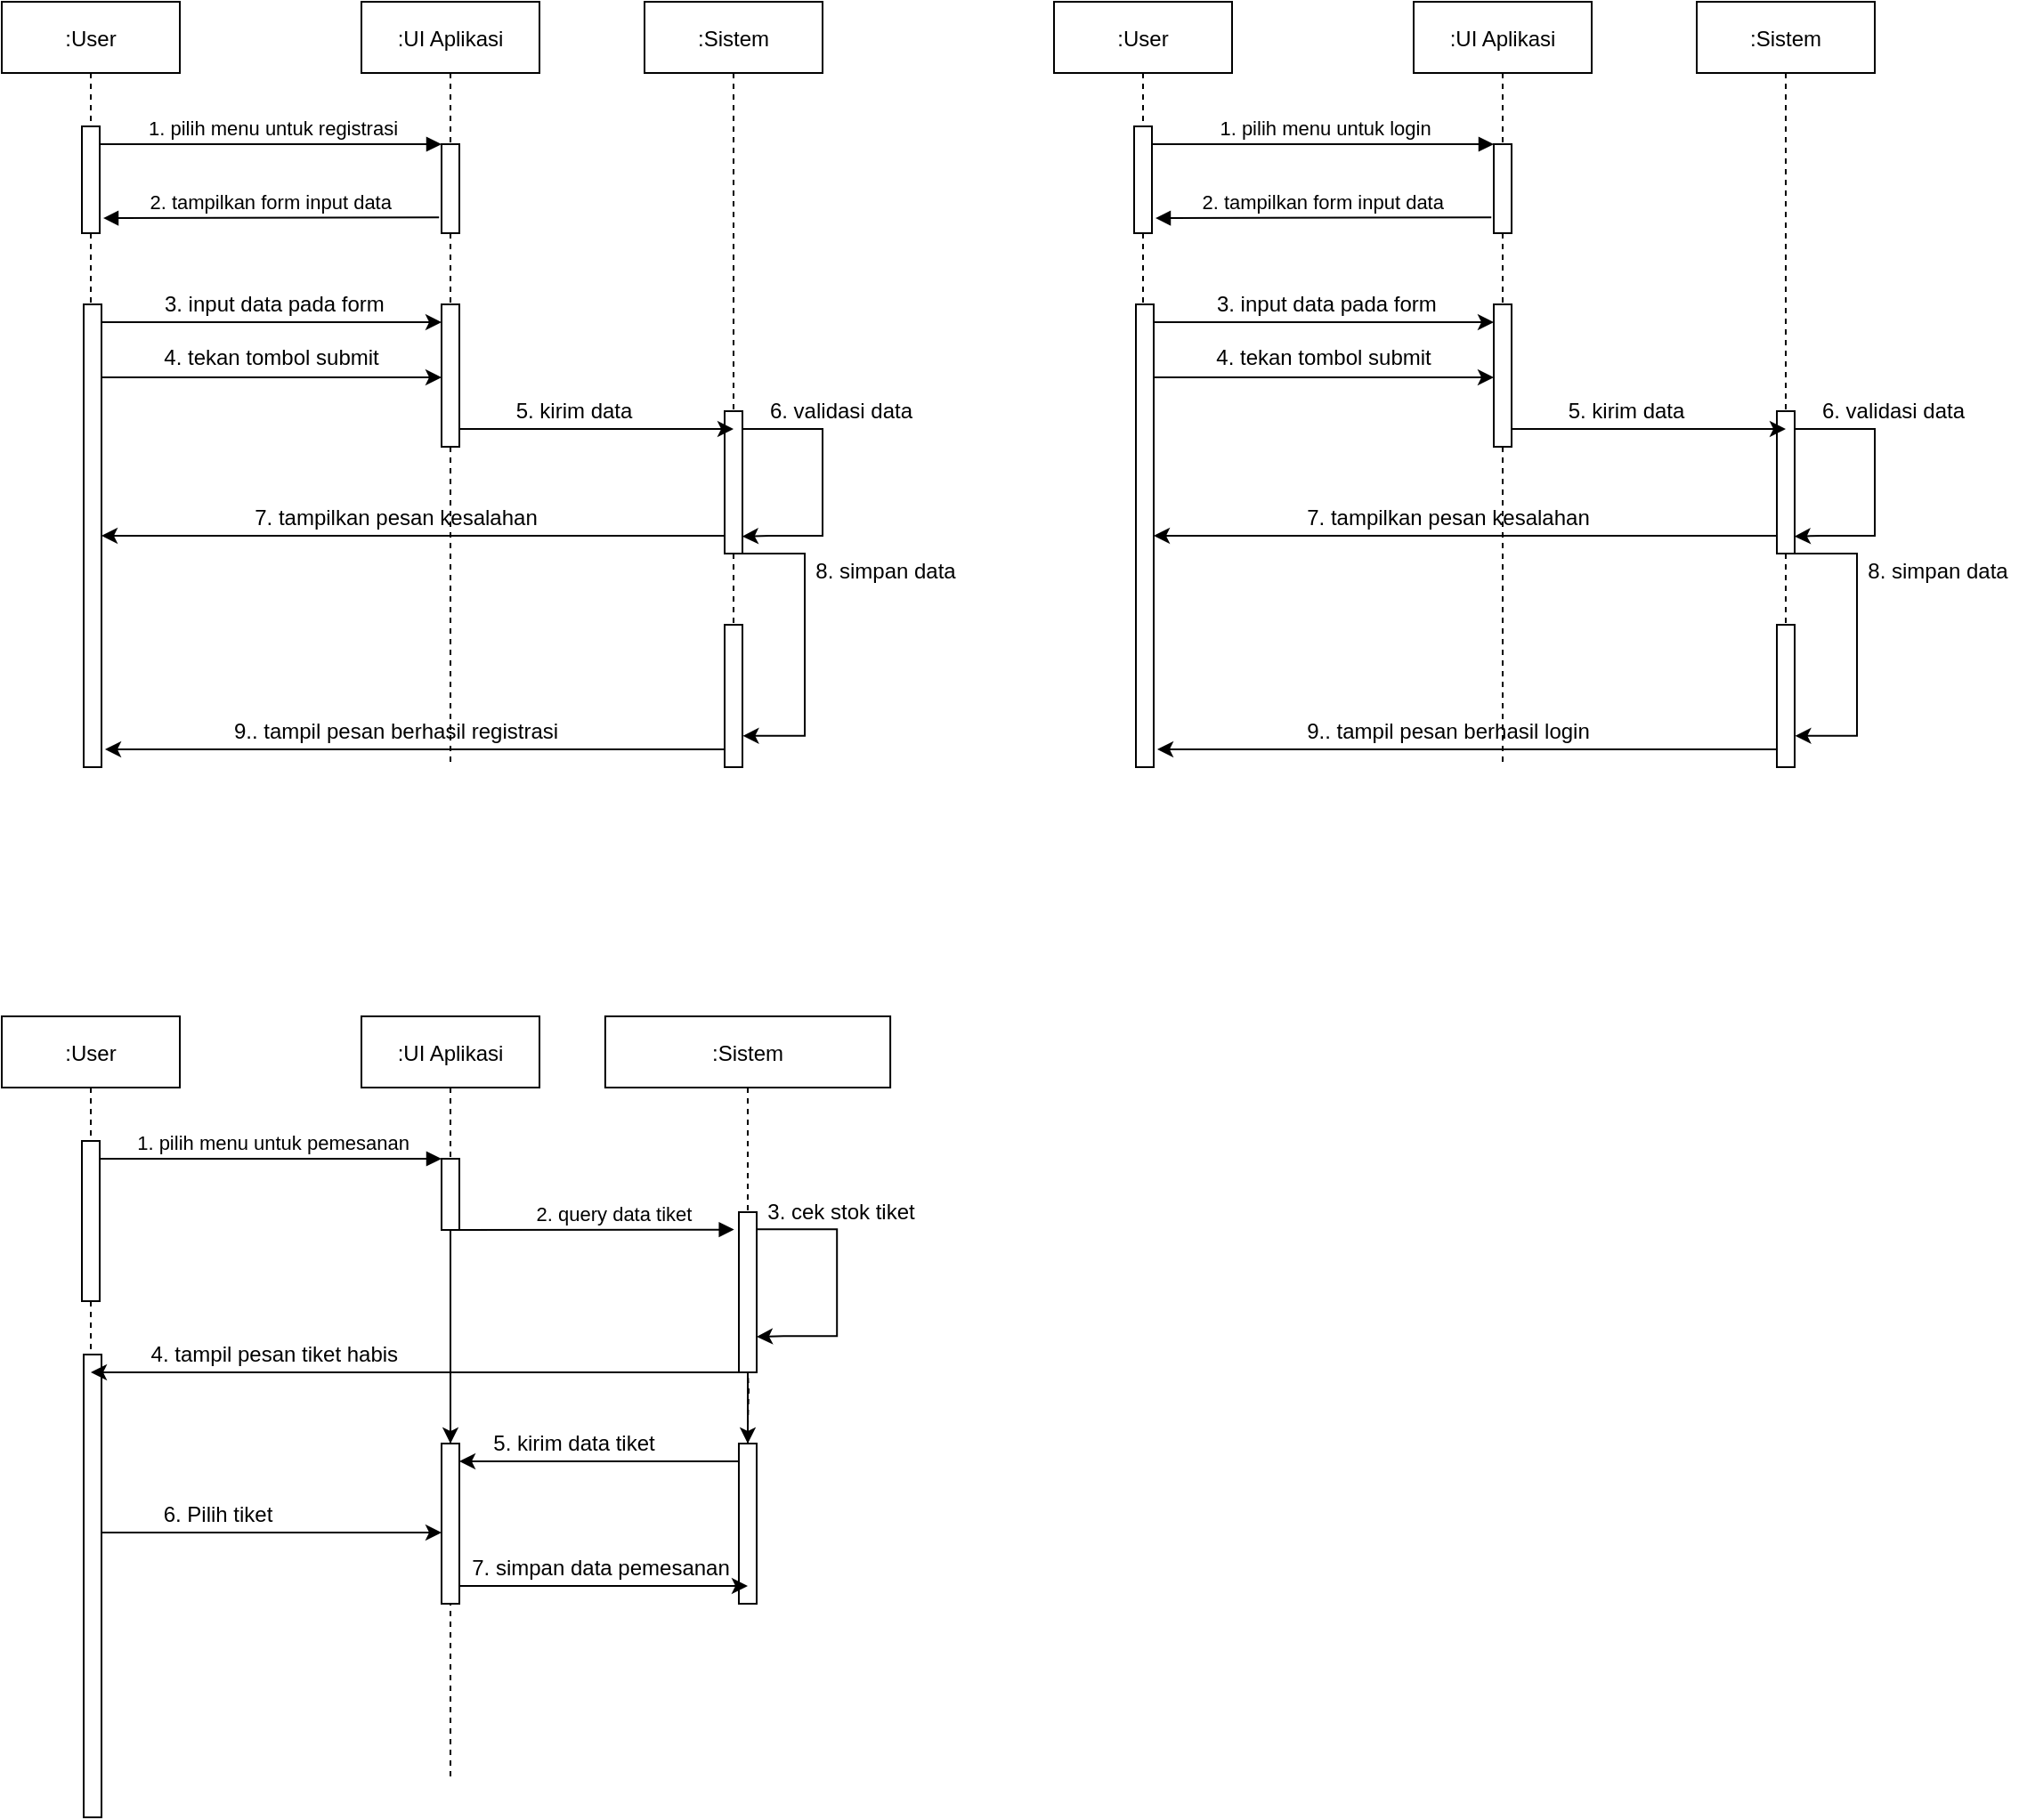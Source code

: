 <mxfile version="18.1.1" type="github">
  <diagram id="kgpKYQtTHZ0yAKxKKP6v" name="Page-1">
    <mxGraphModel dx="867" dy="498" grid="1" gridSize="10" guides="1" tooltips="1" connect="1" arrows="1" fold="1" page="1" pageScale="1" pageWidth="850" pageHeight="1100" math="0" shadow="0">
      <root>
        <mxCell id="0" />
        <mxCell id="1" parent="0" />
        <mxCell id="3nuBFxr9cyL0pnOWT2aG-1" value=":User" style="shape=umlLifeline;perimeter=lifelinePerimeter;container=1;collapsible=0;recursiveResize=0;rounded=0;shadow=0;strokeWidth=1;" parent="1" vertex="1">
          <mxGeometry x="119" y="80" width="100" height="210" as="geometry" />
        </mxCell>
        <mxCell id="3nuBFxr9cyL0pnOWT2aG-2" value="" style="points=[];perimeter=orthogonalPerimeter;rounded=0;shadow=0;strokeWidth=1;" parent="3nuBFxr9cyL0pnOWT2aG-1" vertex="1">
          <mxGeometry x="45" y="70" width="10" height="60" as="geometry" />
        </mxCell>
        <mxCell id="3nuBFxr9cyL0pnOWT2aG-5" value=":UI Aplikasi" style="shape=umlLifeline;perimeter=lifelinePerimeter;container=1;collapsible=0;recursiveResize=0;rounded=0;shadow=0;strokeWidth=1;" parent="1" vertex="1">
          <mxGeometry x="321" y="80" width="100" height="430" as="geometry" />
        </mxCell>
        <mxCell id="3nuBFxr9cyL0pnOWT2aG-6" value="" style="points=[];perimeter=orthogonalPerimeter;rounded=0;shadow=0;strokeWidth=1;" parent="3nuBFxr9cyL0pnOWT2aG-5" vertex="1">
          <mxGeometry x="45" y="80" width="10" height="50" as="geometry" />
        </mxCell>
        <mxCell id="LG617nG7bpmIxUYU5paF-6" value="" style="points=[];perimeter=orthogonalPerimeter;rounded=0;shadow=0;strokeWidth=1;" vertex="1" parent="3nuBFxr9cyL0pnOWT2aG-5">
          <mxGeometry x="45" y="170" width="10" height="80" as="geometry" />
        </mxCell>
        <mxCell id="LG617nG7bpmIxUYU5paF-7" value="" style="edgeStyle=orthogonalEdgeStyle;rounded=0;orthogonalLoop=1;jettySize=auto;html=1;dashed=1;endArrow=none;endFill=0;" edge="1" parent="3nuBFxr9cyL0pnOWT2aG-5" source="3nuBFxr9cyL0pnOWT2aG-6" target="LG617nG7bpmIxUYU5paF-6">
          <mxGeometry relative="1" as="geometry" />
        </mxCell>
        <mxCell id="3nuBFxr9cyL0pnOWT2aG-8" value=" 1. pilih menu untuk registrasi" style="verticalAlign=bottom;endArrow=block;entryX=0;entryY=0;shadow=0;strokeWidth=1;" parent="1" source="3nuBFxr9cyL0pnOWT2aG-2" target="3nuBFxr9cyL0pnOWT2aG-6" edge="1">
          <mxGeometry relative="1" as="geometry">
            <mxPoint x="275" y="160" as="sourcePoint" />
          </mxGeometry>
        </mxCell>
        <mxCell id="3nuBFxr9cyL0pnOWT2aG-9" value="2. tampilkan form input data" style="verticalAlign=bottom;endArrow=block;entryX=1.1;entryY=0.259;shadow=0;strokeWidth=1;entryDx=0;entryDy=0;entryPerimeter=0;exitX=-0.138;exitY=0.822;exitDx=0;exitDy=0;exitPerimeter=0;" parent="1" source="3nuBFxr9cyL0pnOWT2aG-6" edge="1">
          <mxGeometry relative="1" as="geometry">
            <mxPoint x="360" y="202" as="sourcePoint" />
            <mxPoint x="176.0" y="201.54" as="targetPoint" />
          </mxGeometry>
        </mxCell>
        <mxCell id="LG617nG7bpmIxUYU5paF-1" value=":Sistem" style="shape=umlLifeline;perimeter=lifelinePerimeter;container=1;collapsible=0;recursiveResize=0;rounded=0;shadow=0;strokeWidth=1;" vertex="1" parent="1">
          <mxGeometry x="480" y="80" width="100" height="310" as="geometry" />
        </mxCell>
        <mxCell id="LG617nG7bpmIxUYU5paF-2" value="" style="points=[];perimeter=orthogonalPerimeter;rounded=0;shadow=0;strokeWidth=1;" vertex="1" parent="LG617nG7bpmIxUYU5paF-1">
          <mxGeometry x="45" y="230" width="10" height="80" as="geometry" />
        </mxCell>
        <mxCell id="LG617nG7bpmIxUYU5paF-17" style="edgeStyle=orthogonalEdgeStyle;rounded=0;orthogonalLoop=1;jettySize=auto;html=1;entryX=0.989;entryY=0.88;entryDx=0;entryDy=0;entryPerimeter=0;" edge="1" parent="LG617nG7bpmIxUYU5paF-1" source="LG617nG7bpmIxUYU5paF-2" target="LG617nG7bpmIxUYU5paF-2">
          <mxGeometry relative="1" as="geometry">
            <Array as="points">
              <mxPoint x="100" y="240" />
              <mxPoint x="100" y="300" />
              <mxPoint x="70" y="300" />
            </Array>
          </mxGeometry>
        </mxCell>
        <mxCell id="LG617nG7bpmIxUYU5paF-8" style="edgeStyle=orthogonalEdgeStyle;rounded=0;orthogonalLoop=1;jettySize=auto;html=1;" edge="1" parent="1" source="LG617nG7bpmIxUYU5paF-4" target="LG617nG7bpmIxUYU5paF-6">
          <mxGeometry relative="1" as="geometry">
            <Array as="points">
              <mxPoint x="290" y="260" />
              <mxPoint x="290" y="260" />
            </Array>
          </mxGeometry>
        </mxCell>
        <mxCell id="LG617nG7bpmIxUYU5paF-12" style="edgeStyle=orthogonalEdgeStyle;rounded=0;orthogonalLoop=1;jettySize=auto;html=1;" edge="1" parent="1">
          <mxGeometry relative="1" as="geometry">
            <mxPoint x="175" y="291" as="sourcePoint" />
            <mxPoint x="366" y="291" as="targetPoint" />
            <Array as="points">
              <mxPoint x="220" y="291" />
              <mxPoint x="220" y="291" />
            </Array>
          </mxGeometry>
        </mxCell>
        <mxCell id="LG617nG7bpmIxUYU5paF-4" value="" style="points=[];perimeter=orthogonalPerimeter;rounded=0;shadow=0;strokeWidth=1;" vertex="1" parent="1">
          <mxGeometry x="165" y="250" width="10" height="260" as="geometry" />
        </mxCell>
        <mxCell id="LG617nG7bpmIxUYU5paF-11" value="&amp;nbsp;3. input data pada form" style="text;html=1;align=center;verticalAlign=middle;resizable=0;points=[];autosize=1;strokeColor=none;fillColor=none;" vertex="1" parent="1">
          <mxGeometry x="200" y="240" width="140" height="20" as="geometry" />
        </mxCell>
        <mxCell id="LG617nG7bpmIxUYU5paF-13" value="4. tekan tombol submit" style="text;html=1;align=center;verticalAlign=middle;resizable=0;points=[];autosize=1;strokeColor=none;fillColor=none;" vertex="1" parent="1">
          <mxGeometry x="200" y="270" width="140" height="20" as="geometry" />
        </mxCell>
        <mxCell id="LG617nG7bpmIxUYU5paF-15" style="edgeStyle=orthogonalEdgeStyle;rounded=0;orthogonalLoop=1;jettySize=auto;html=1;" edge="1" parent="1" source="LG617nG7bpmIxUYU5paF-6">
          <mxGeometry relative="1" as="geometry">
            <mxPoint x="530" y="320" as="targetPoint" />
            <Array as="points">
              <mxPoint x="480" y="320" />
              <mxPoint x="480" y="320" />
            </Array>
          </mxGeometry>
        </mxCell>
        <mxCell id="LG617nG7bpmIxUYU5paF-16" value="5. kirim data" style="text;html=1;align=center;verticalAlign=middle;resizable=0;points=[];autosize=1;strokeColor=none;fillColor=none;" vertex="1" parent="1">
          <mxGeometry x="400" y="300" width="80" height="20" as="geometry" />
        </mxCell>
        <mxCell id="LG617nG7bpmIxUYU5paF-18" value="6. validasi data" style="text;html=1;align=center;verticalAlign=middle;resizable=0;points=[];autosize=1;strokeColor=none;fillColor=none;" vertex="1" parent="1">
          <mxGeometry x="540" y="300" width="100" height="20" as="geometry" />
        </mxCell>
        <mxCell id="LG617nG7bpmIxUYU5paF-19" style="edgeStyle=orthogonalEdgeStyle;rounded=0;orthogonalLoop=1;jettySize=auto;html=1;" edge="1" parent="1" source="LG617nG7bpmIxUYU5paF-2" target="LG617nG7bpmIxUYU5paF-4">
          <mxGeometry relative="1" as="geometry">
            <mxPoint x="210" y="370" as="targetPoint" />
            <Array as="points">
              <mxPoint x="360" y="380" />
              <mxPoint x="360" y="380" />
            </Array>
          </mxGeometry>
        </mxCell>
        <mxCell id="LG617nG7bpmIxUYU5paF-20" value="7. tampilkan pesan kesalahan" style="text;html=1;align=center;verticalAlign=middle;resizable=0;points=[];autosize=1;strokeColor=none;fillColor=none;" vertex="1" parent="1">
          <mxGeometry x="255" y="360" width="170" height="20" as="geometry" />
        </mxCell>
        <mxCell id="LG617nG7bpmIxUYU5paF-25" style="edgeStyle=orthogonalEdgeStyle;rounded=0;orthogonalLoop=1;jettySize=auto;html=1;" edge="1" parent="1" source="LG617nG7bpmIxUYU5paF-21">
          <mxGeometry relative="1" as="geometry">
            <mxPoint x="177" y="500" as="targetPoint" />
            <Array as="points">
              <mxPoint x="177" y="500" />
            </Array>
          </mxGeometry>
        </mxCell>
        <mxCell id="LG617nG7bpmIxUYU5paF-21" value="" style="points=[];perimeter=orthogonalPerimeter;rounded=0;shadow=0;strokeWidth=1;" vertex="1" parent="1">
          <mxGeometry x="525" y="430" width="10" height="80" as="geometry" />
        </mxCell>
        <mxCell id="LG617nG7bpmIxUYU5paF-22" value="" style="edgeStyle=orthogonalEdgeStyle;rounded=0;orthogonalLoop=1;jettySize=auto;html=1;dashed=1;endArrow=none;endFill=0;" edge="1" parent="1" source="LG617nG7bpmIxUYU5paF-2" target="LG617nG7bpmIxUYU5paF-21">
          <mxGeometry relative="1" as="geometry" />
        </mxCell>
        <mxCell id="LG617nG7bpmIxUYU5paF-23" style="edgeStyle=orthogonalEdgeStyle;rounded=0;orthogonalLoop=1;jettySize=auto;html=1;entryX=1.02;entryY=0.78;entryDx=0;entryDy=0;entryPerimeter=0;" edge="1" parent="1" source="LG617nG7bpmIxUYU5paF-2" target="LG617nG7bpmIxUYU5paF-21">
          <mxGeometry relative="1" as="geometry">
            <Array as="points">
              <mxPoint x="570" y="390" />
              <mxPoint x="570" y="492" />
            </Array>
          </mxGeometry>
        </mxCell>
        <mxCell id="LG617nG7bpmIxUYU5paF-24" value="8. simpan data" style="text;html=1;align=center;verticalAlign=middle;resizable=0;points=[];autosize=1;strokeColor=none;fillColor=none;" vertex="1" parent="1">
          <mxGeometry x="570" y="390" width="90" height="20" as="geometry" />
        </mxCell>
        <mxCell id="LG617nG7bpmIxUYU5paF-26" value="9.. tampil pesan berhasil registrasi" style="text;html=1;align=center;verticalAlign=middle;resizable=0;points=[];autosize=1;strokeColor=none;fillColor=none;" vertex="1" parent="1">
          <mxGeometry x="240" y="480" width="200" height="20" as="geometry" />
        </mxCell>
        <mxCell id="LG617nG7bpmIxUYU5paF-29" value=":User" style="shape=umlLifeline;perimeter=lifelinePerimeter;container=1;collapsible=0;recursiveResize=0;rounded=0;shadow=0;strokeWidth=1;" vertex="1" parent="1">
          <mxGeometry x="710" y="80" width="100" height="210" as="geometry" />
        </mxCell>
        <mxCell id="LG617nG7bpmIxUYU5paF-30" value="" style="points=[];perimeter=orthogonalPerimeter;rounded=0;shadow=0;strokeWidth=1;" vertex="1" parent="LG617nG7bpmIxUYU5paF-29">
          <mxGeometry x="45" y="70" width="10" height="60" as="geometry" />
        </mxCell>
        <mxCell id="LG617nG7bpmIxUYU5paF-31" value=":UI Aplikasi" style="shape=umlLifeline;perimeter=lifelinePerimeter;container=1;collapsible=0;recursiveResize=0;rounded=0;shadow=0;strokeWidth=1;" vertex="1" parent="1">
          <mxGeometry x="912" y="80" width="100" height="430" as="geometry" />
        </mxCell>
        <mxCell id="LG617nG7bpmIxUYU5paF-32" value="" style="points=[];perimeter=orthogonalPerimeter;rounded=0;shadow=0;strokeWidth=1;" vertex="1" parent="LG617nG7bpmIxUYU5paF-31">
          <mxGeometry x="45" y="80" width="10" height="50" as="geometry" />
        </mxCell>
        <mxCell id="LG617nG7bpmIxUYU5paF-33" value="" style="points=[];perimeter=orthogonalPerimeter;rounded=0;shadow=0;strokeWidth=1;" vertex="1" parent="LG617nG7bpmIxUYU5paF-31">
          <mxGeometry x="45" y="170" width="10" height="80" as="geometry" />
        </mxCell>
        <mxCell id="LG617nG7bpmIxUYU5paF-34" value="" style="edgeStyle=orthogonalEdgeStyle;rounded=0;orthogonalLoop=1;jettySize=auto;html=1;dashed=1;endArrow=none;endFill=0;" edge="1" parent="LG617nG7bpmIxUYU5paF-31" source="LG617nG7bpmIxUYU5paF-32" target="LG617nG7bpmIxUYU5paF-33">
          <mxGeometry relative="1" as="geometry" />
        </mxCell>
        <mxCell id="LG617nG7bpmIxUYU5paF-35" value=" 1. pilih menu untuk login" style="verticalAlign=bottom;endArrow=block;entryX=0;entryY=0;shadow=0;strokeWidth=1;" edge="1" parent="1" source="LG617nG7bpmIxUYU5paF-30" target="LG617nG7bpmIxUYU5paF-32">
          <mxGeometry relative="1" as="geometry">
            <mxPoint x="866" y="160" as="sourcePoint" />
          </mxGeometry>
        </mxCell>
        <mxCell id="LG617nG7bpmIxUYU5paF-36" value="2. tampilkan form input data" style="verticalAlign=bottom;endArrow=block;entryX=1.1;entryY=0.259;shadow=0;strokeWidth=1;entryDx=0;entryDy=0;entryPerimeter=0;exitX=-0.138;exitY=0.822;exitDx=0;exitDy=0;exitPerimeter=0;" edge="1" parent="1" source="LG617nG7bpmIxUYU5paF-32">
          <mxGeometry relative="1" as="geometry">
            <mxPoint x="951" y="202" as="sourcePoint" />
            <mxPoint x="767" y="201.54" as="targetPoint" />
          </mxGeometry>
        </mxCell>
        <mxCell id="LG617nG7bpmIxUYU5paF-37" value=":Sistem" style="shape=umlLifeline;perimeter=lifelinePerimeter;container=1;collapsible=0;recursiveResize=0;rounded=0;shadow=0;strokeWidth=1;" vertex="1" parent="1">
          <mxGeometry x="1071" y="80" width="100" height="310" as="geometry" />
        </mxCell>
        <mxCell id="LG617nG7bpmIxUYU5paF-38" value="" style="points=[];perimeter=orthogonalPerimeter;rounded=0;shadow=0;strokeWidth=1;" vertex="1" parent="LG617nG7bpmIxUYU5paF-37">
          <mxGeometry x="45" y="230" width="10" height="80" as="geometry" />
        </mxCell>
        <mxCell id="LG617nG7bpmIxUYU5paF-39" style="edgeStyle=orthogonalEdgeStyle;rounded=0;orthogonalLoop=1;jettySize=auto;html=1;entryX=0.989;entryY=0.88;entryDx=0;entryDy=0;entryPerimeter=0;" edge="1" parent="LG617nG7bpmIxUYU5paF-37" source="LG617nG7bpmIxUYU5paF-38" target="LG617nG7bpmIxUYU5paF-38">
          <mxGeometry relative="1" as="geometry">
            <Array as="points">
              <mxPoint x="100" y="240" />
              <mxPoint x="100" y="300" />
              <mxPoint x="70" y="300" />
            </Array>
          </mxGeometry>
        </mxCell>
        <mxCell id="LG617nG7bpmIxUYU5paF-40" style="edgeStyle=orthogonalEdgeStyle;rounded=0;orthogonalLoop=1;jettySize=auto;html=1;" edge="1" parent="1" source="LG617nG7bpmIxUYU5paF-42" target="LG617nG7bpmIxUYU5paF-33">
          <mxGeometry relative="1" as="geometry">
            <Array as="points">
              <mxPoint x="881" y="260" />
              <mxPoint x="881" y="260" />
            </Array>
          </mxGeometry>
        </mxCell>
        <mxCell id="LG617nG7bpmIxUYU5paF-41" style="edgeStyle=orthogonalEdgeStyle;rounded=0;orthogonalLoop=1;jettySize=auto;html=1;" edge="1" parent="1">
          <mxGeometry relative="1" as="geometry">
            <mxPoint x="766" y="291" as="sourcePoint" />
            <mxPoint x="957" y="291" as="targetPoint" />
            <Array as="points">
              <mxPoint x="811" y="291" />
              <mxPoint x="811" y="291" />
            </Array>
          </mxGeometry>
        </mxCell>
        <mxCell id="LG617nG7bpmIxUYU5paF-42" value="" style="points=[];perimeter=orthogonalPerimeter;rounded=0;shadow=0;strokeWidth=1;" vertex="1" parent="1">
          <mxGeometry x="756" y="250" width="10" height="260" as="geometry" />
        </mxCell>
        <mxCell id="LG617nG7bpmIxUYU5paF-43" value="&amp;nbsp;3. input data pada form" style="text;html=1;align=center;verticalAlign=middle;resizable=0;points=[];autosize=1;strokeColor=none;fillColor=none;" vertex="1" parent="1">
          <mxGeometry x="791" y="240" width="140" height="20" as="geometry" />
        </mxCell>
        <mxCell id="LG617nG7bpmIxUYU5paF-44" value="4. tekan tombol submit" style="text;html=1;align=center;verticalAlign=middle;resizable=0;points=[];autosize=1;strokeColor=none;fillColor=none;" vertex="1" parent="1">
          <mxGeometry x="791" y="270" width="140" height="20" as="geometry" />
        </mxCell>
        <mxCell id="LG617nG7bpmIxUYU5paF-45" style="edgeStyle=orthogonalEdgeStyle;rounded=0;orthogonalLoop=1;jettySize=auto;html=1;" edge="1" parent="1" source="LG617nG7bpmIxUYU5paF-33">
          <mxGeometry relative="1" as="geometry">
            <mxPoint x="1121" y="320" as="targetPoint" />
            <Array as="points">
              <mxPoint x="1071" y="320" />
              <mxPoint x="1071" y="320" />
            </Array>
          </mxGeometry>
        </mxCell>
        <mxCell id="LG617nG7bpmIxUYU5paF-46" value="5. kirim data" style="text;html=1;align=center;verticalAlign=middle;resizable=0;points=[];autosize=1;strokeColor=none;fillColor=none;" vertex="1" parent="1">
          <mxGeometry x="991" y="300" width="80" height="20" as="geometry" />
        </mxCell>
        <mxCell id="LG617nG7bpmIxUYU5paF-47" value="6. validasi data" style="text;html=1;align=center;verticalAlign=middle;resizable=0;points=[];autosize=1;strokeColor=none;fillColor=none;" vertex="1" parent="1">
          <mxGeometry x="1131" y="300" width="100" height="20" as="geometry" />
        </mxCell>
        <mxCell id="LG617nG7bpmIxUYU5paF-48" style="edgeStyle=orthogonalEdgeStyle;rounded=0;orthogonalLoop=1;jettySize=auto;html=1;" edge="1" parent="1" source="LG617nG7bpmIxUYU5paF-38" target="LG617nG7bpmIxUYU5paF-42">
          <mxGeometry relative="1" as="geometry">
            <mxPoint x="801" y="370" as="targetPoint" />
            <Array as="points">
              <mxPoint x="951" y="380" />
              <mxPoint x="951" y="380" />
            </Array>
          </mxGeometry>
        </mxCell>
        <mxCell id="LG617nG7bpmIxUYU5paF-49" value="7. tampilkan pesan kesalahan" style="text;html=1;align=center;verticalAlign=middle;resizable=0;points=[];autosize=1;strokeColor=none;fillColor=none;" vertex="1" parent="1">
          <mxGeometry x="846" y="360" width="170" height="20" as="geometry" />
        </mxCell>
        <mxCell id="LG617nG7bpmIxUYU5paF-50" style="edgeStyle=orthogonalEdgeStyle;rounded=0;orthogonalLoop=1;jettySize=auto;html=1;" edge="1" parent="1" source="LG617nG7bpmIxUYU5paF-51">
          <mxGeometry relative="1" as="geometry">
            <mxPoint x="768" y="500" as="targetPoint" />
            <Array as="points">
              <mxPoint x="768" y="500" />
            </Array>
          </mxGeometry>
        </mxCell>
        <mxCell id="LG617nG7bpmIxUYU5paF-51" value="" style="points=[];perimeter=orthogonalPerimeter;rounded=0;shadow=0;strokeWidth=1;" vertex="1" parent="1">
          <mxGeometry x="1116" y="430" width="10" height="80" as="geometry" />
        </mxCell>
        <mxCell id="LG617nG7bpmIxUYU5paF-52" value="" style="edgeStyle=orthogonalEdgeStyle;rounded=0;orthogonalLoop=1;jettySize=auto;html=1;dashed=1;endArrow=none;endFill=0;" edge="1" parent="1" source="LG617nG7bpmIxUYU5paF-38" target="LG617nG7bpmIxUYU5paF-51">
          <mxGeometry relative="1" as="geometry" />
        </mxCell>
        <mxCell id="LG617nG7bpmIxUYU5paF-53" style="edgeStyle=orthogonalEdgeStyle;rounded=0;orthogonalLoop=1;jettySize=auto;html=1;entryX=1.02;entryY=0.78;entryDx=0;entryDy=0;entryPerimeter=0;" edge="1" parent="1" source="LG617nG7bpmIxUYU5paF-38" target="LG617nG7bpmIxUYU5paF-51">
          <mxGeometry relative="1" as="geometry">
            <Array as="points">
              <mxPoint x="1161" y="390" />
              <mxPoint x="1161" y="492" />
            </Array>
          </mxGeometry>
        </mxCell>
        <mxCell id="LG617nG7bpmIxUYU5paF-54" value="8. simpan data" style="text;html=1;align=center;verticalAlign=middle;resizable=0;points=[];autosize=1;strokeColor=none;fillColor=none;" vertex="1" parent="1">
          <mxGeometry x="1161" y="390" width="90" height="20" as="geometry" />
        </mxCell>
        <mxCell id="LG617nG7bpmIxUYU5paF-55" value="9.. tampil pesan berhasil login" style="text;html=1;align=center;verticalAlign=middle;resizable=0;points=[];autosize=1;strokeColor=none;fillColor=none;" vertex="1" parent="1">
          <mxGeometry x="846" y="480" width="170" height="20" as="geometry" />
        </mxCell>
        <mxCell id="LG617nG7bpmIxUYU5paF-56" value=":User" style="shape=umlLifeline;perimeter=lifelinePerimeter;container=1;collapsible=0;recursiveResize=0;rounded=0;shadow=0;strokeWidth=1;" vertex="1" parent="1">
          <mxGeometry x="119" y="650" width="100" height="450" as="geometry" />
        </mxCell>
        <mxCell id="LG617nG7bpmIxUYU5paF-57" value="" style="points=[];perimeter=orthogonalPerimeter;rounded=0;shadow=0;strokeWidth=1;" vertex="1" parent="LG617nG7bpmIxUYU5paF-56">
          <mxGeometry x="45" y="70" width="10" height="90" as="geometry" />
        </mxCell>
        <mxCell id="LG617nG7bpmIxUYU5paF-69" value="" style="points=[];perimeter=orthogonalPerimeter;rounded=0;shadow=0;strokeWidth=1;" vertex="1" parent="LG617nG7bpmIxUYU5paF-56">
          <mxGeometry x="46" y="190" width="10" height="260" as="geometry" />
        </mxCell>
        <mxCell id="LG617nG7bpmIxUYU5paF-58" value=":UI Aplikasi" style="shape=umlLifeline;perimeter=lifelinePerimeter;container=1;collapsible=0;recursiveResize=0;rounded=0;shadow=0;strokeWidth=1;" vertex="1" parent="1">
          <mxGeometry x="321" y="650" width="100" height="430" as="geometry" />
        </mxCell>
        <mxCell id="LG617nG7bpmIxUYU5paF-59" value="" style="points=[];perimeter=orthogonalPerimeter;rounded=0;shadow=0;strokeWidth=1;" vertex="1" parent="LG617nG7bpmIxUYU5paF-58">
          <mxGeometry x="45" y="80" width="10" height="40" as="geometry" />
        </mxCell>
        <mxCell id="LG617nG7bpmIxUYU5paF-61" value="" style="edgeStyle=orthogonalEdgeStyle;rounded=0;orthogonalLoop=1;jettySize=auto;html=1;dashed=1;endArrow=none;endFill=0;" edge="1" parent="LG617nG7bpmIxUYU5paF-58" source="LG617nG7bpmIxUYU5paF-59">
          <mxGeometry relative="1" as="geometry">
            <mxPoint x="50" y="170" as="targetPoint" />
          </mxGeometry>
        </mxCell>
        <mxCell id="LG617nG7bpmIxUYU5paF-93" value="" style="points=[];perimeter=orthogonalPerimeter;rounded=0;shadow=0;strokeWidth=1;" vertex="1" parent="LG617nG7bpmIxUYU5paF-58">
          <mxGeometry x="45" y="240" width="10" height="90" as="geometry" />
        </mxCell>
        <mxCell id="LG617nG7bpmIxUYU5paF-94" value="" style="edgeStyle=orthogonalEdgeStyle;rounded=0;orthogonalLoop=1;jettySize=auto;html=1;endArrow=classic;endFill=1;" edge="1" parent="LG617nG7bpmIxUYU5paF-58" source="LG617nG7bpmIxUYU5paF-59" target="LG617nG7bpmIxUYU5paF-93">
          <mxGeometry relative="1" as="geometry" />
        </mxCell>
        <mxCell id="LG617nG7bpmIxUYU5paF-62" value=" 1. pilih menu untuk pemesanan" style="verticalAlign=bottom;endArrow=block;entryX=0;entryY=0;shadow=0;strokeWidth=1;" edge="1" parent="1" source="LG617nG7bpmIxUYU5paF-57" target="LG617nG7bpmIxUYU5paF-59">
          <mxGeometry relative="1" as="geometry">
            <mxPoint x="275" y="730" as="sourcePoint" />
          </mxGeometry>
        </mxCell>
        <mxCell id="LG617nG7bpmIxUYU5paF-63" value="2. query data tiket" style="verticalAlign=bottom;endArrow=block;shadow=0;strokeWidth=1;entryX=-0.267;entryY=0.109;entryDx=0;entryDy=0;entryPerimeter=0;" edge="1" parent="1" target="LG617nG7bpmIxUYU5paF-83">
          <mxGeometry x="0.13" relative="1" as="geometry">
            <mxPoint x="375.5" y="770" as="sourcePoint" />
            <mxPoint x="525" y="770" as="targetPoint" />
            <Array as="points" />
            <mxPoint as="offset" />
          </mxGeometry>
        </mxCell>
        <mxCell id="LG617nG7bpmIxUYU5paF-64" value=":Sistem" style="shape=umlLifeline;perimeter=lifelinePerimeter;container=0;collapsible=0;recursiveResize=0;rounded=0;shadow=0;strokeWidth=1;" vertex="1" parent="1">
          <mxGeometry x="457.94" y="650" width="160.11" height="310" as="geometry" />
        </mxCell>
        <mxCell id="LG617nG7bpmIxUYU5paF-70" value="&amp;nbsp;4. tampil pesan tiket habis" style="text;html=1;align=center;verticalAlign=middle;resizable=0;points=[];autosize=1;strokeColor=none;fillColor=none;" vertex="1" parent="1">
          <mxGeometry x="190" y="830" width="160" height="20" as="geometry" />
        </mxCell>
        <mxCell id="LG617nG7bpmIxUYU5paF-90" style="edgeStyle=orthogonalEdgeStyle;rounded=0;orthogonalLoop=1;jettySize=auto;html=1;endArrow=classic;endFill=1;" edge="1" parent="1" source="LG617nG7bpmIxUYU5paF-83" target="LG617nG7bpmIxUYU5paF-56">
          <mxGeometry relative="1" as="geometry">
            <Array as="points">
              <mxPoint x="300" y="850" />
              <mxPoint x="300" y="850" />
            </Array>
          </mxGeometry>
        </mxCell>
        <mxCell id="LG617nG7bpmIxUYU5paF-84" value="" style="edgeStyle=orthogonalEdgeStyle;rounded=0;orthogonalLoop=1;jettySize=auto;html=1;dashed=1;endArrow=none;endFill=0;" edge="1" parent="1" target="LG617nG7bpmIxUYU5paF-83">
          <mxGeometry relative="1" as="geometry">
            <mxPoint x="538" y="880" as="sourcePoint" />
          </mxGeometry>
        </mxCell>
        <mxCell id="LG617nG7bpmIxUYU5paF-92" value="" style="edgeStyle=orthogonalEdgeStyle;rounded=0;orthogonalLoop=1;jettySize=auto;html=1;endArrow=classic;endFill=1;" edge="1" parent="1" source="LG617nG7bpmIxUYU5paF-83" target="LG617nG7bpmIxUYU5paF-91">
          <mxGeometry relative="1" as="geometry" />
        </mxCell>
        <mxCell id="LG617nG7bpmIxUYU5paF-83" value="" style="points=[];perimeter=orthogonalPerimeter;rounded=0;shadow=0;strokeWidth=1;" vertex="1" parent="1">
          <mxGeometry x="533" y="760" width="10" height="90" as="geometry" />
        </mxCell>
        <mxCell id="LG617nG7bpmIxUYU5paF-88" style="edgeStyle=orthogonalEdgeStyle;rounded=0;orthogonalLoop=1;jettySize=auto;html=1;entryX=0.989;entryY=0.88;entryDx=0;entryDy=0;entryPerimeter=0;" edge="1" parent="1">
          <mxGeometry relative="1" as="geometry">
            <Array as="points">
              <mxPoint x="588.11" y="769.6" />
              <mxPoint x="588.11" y="829.6" />
              <mxPoint x="558.11" y="829.6" />
            </Array>
            <mxPoint x="543.11" y="769.6" as="sourcePoint" />
            <mxPoint x="543.0" y="830.0" as="targetPoint" />
          </mxGeometry>
        </mxCell>
        <mxCell id="LG617nG7bpmIxUYU5paF-89" value="3. cek stok tiket" style="text;html=1;align=center;verticalAlign=middle;resizable=0;points=[];autosize=1;strokeColor=none;fillColor=none;" vertex="1" parent="1">
          <mxGeometry x="540.11" y="749.6" width="100" height="20" as="geometry" />
        </mxCell>
        <mxCell id="LG617nG7bpmIxUYU5paF-95" style="edgeStyle=orthogonalEdgeStyle;rounded=0;orthogonalLoop=1;jettySize=auto;html=1;endArrow=classic;endFill=1;" edge="1" parent="1" source="LG617nG7bpmIxUYU5paF-91" target="LG617nG7bpmIxUYU5paF-93">
          <mxGeometry relative="1" as="geometry">
            <Array as="points">
              <mxPoint x="430" y="900" />
              <mxPoint x="430" y="900" />
            </Array>
          </mxGeometry>
        </mxCell>
        <mxCell id="LG617nG7bpmIxUYU5paF-91" value="" style="points=[];perimeter=orthogonalPerimeter;rounded=0;shadow=0;strokeWidth=1;" vertex="1" parent="1">
          <mxGeometry x="532.99" y="890" width="10" height="90" as="geometry" />
        </mxCell>
        <mxCell id="LG617nG7bpmIxUYU5paF-96" value="5. kirim data tiket" style="text;html=1;align=center;verticalAlign=middle;resizable=0;points=[];autosize=1;strokeColor=none;fillColor=none;" vertex="1" parent="1">
          <mxGeometry x="385" y="880" width="110" height="20" as="geometry" />
        </mxCell>
        <mxCell id="LG617nG7bpmIxUYU5paF-97" style="edgeStyle=orthogonalEdgeStyle;rounded=0;orthogonalLoop=1;jettySize=auto;html=1;endArrow=classic;endFill=1;" edge="1" parent="1" source="LG617nG7bpmIxUYU5paF-69" target="LG617nG7bpmIxUYU5paF-93">
          <mxGeometry relative="1" as="geometry">
            <Array as="points">
              <mxPoint x="250" y="940" />
              <mxPoint x="250" y="940" />
            </Array>
          </mxGeometry>
        </mxCell>
        <mxCell id="LG617nG7bpmIxUYU5paF-98" value="6. Pilih tiket" style="text;html=1;align=center;verticalAlign=middle;resizable=0;points=[];autosize=1;strokeColor=none;fillColor=none;" vertex="1" parent="1">
          <mxGeometry x="200" y="920" width="80" height="20" as="geometry" />
        </mxCell>
        <mxCell id="LG617nG7bpmIxUYU5paF-99" style="edgeStyle=orthogonalEdgeStyle;rounded=0;orthogonalLoop=1;jettySize=auto;html=1;entryX=0.501;entryY=0.889;entryDx=0;entryDy=0;entryPerimeter=0;endArrow=classic;endFill=1;" edge="1" parent="1" source="LG617nG7bpmIxUYU5paF-93" target="LG617nG7bpmIxUYU5paF-91">
          <mxGeometry relative="1" as="geometry">
            <Array as="points">
              <mxPoint x="410" y="970" />
              <mxPoint x="410" y="970" />
            </Array>
          </mxGeometry>
        </mxCell>
        <mxCell id="LG617nG7bpmIxUYU5paF-100" value="7. simpan data pemesanan" style="text;html=1;align=center;verticalAlign=middle;resizable=0;points=[];autosize=1;strokeColor=none;fillColor=none;" vertex="1" parent="1">
          <mxGeometry x="374.99" y="950" width="160" height="20" as="geometry" />
        </mxCell>
      </root>
    </mxGraphModel>
  </diagram>
</mxfile>
